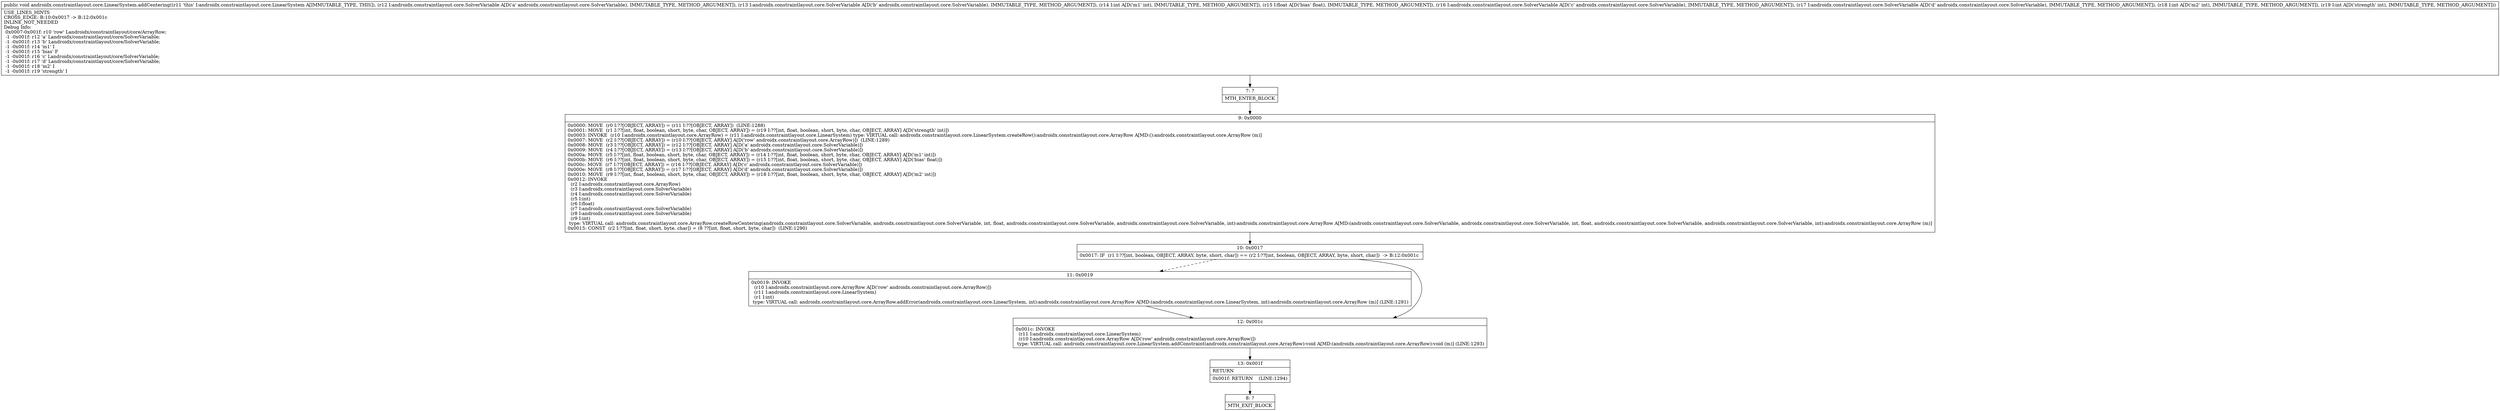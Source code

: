 digraph "CFG forandroidx.constraintlayout.core.LinearSystem.addCentering(Landroidx\/constraintlayout\/core\/SolverVariable;Landroidx\/constraintlayout\/core\/SolverVariable;IFLandroidx\/constraintlayout\/core\/SolverVariable;Landroidx\/constraintlayout\/core\/SolverVariable;II)V" {
Node_7 [shape=record,label="{7\:\ ?|MTH_ENTER_BLOCK\l}"];
Node_9 [shape=record,label="{9\:\ 0x0000|0x0000: MOVE  (r0 I:??[OBJECT, ARRAY]) = (r11 I:??[OBJECT, ARRAY])  (LINE:1288)\l0x0001: MOVE  (r1 I:??[int, float, boolean, short, byte, char, OBJECT, ARRAY]) = (r19 I:??[int, float, boolean, short, byte, char, OBJECT, ARRAY] A[D('strength' int)]) \l0x0003: INVOKE  (r10 I:androidx.constraintlayout.core.ArrayRow) = (r11 I:androidx.constraintlayout.core.LinearSystem) type: VIRTUAL call: androidx.constraintlayout.core.LinearSystem.createRow():androidx.constraintlayout.core.ArrayRow A[MD:():androidx.constraintlayout.core.ArrayRow (m)]\l0x0007: MOVE  (r2 I:??[OBJECT, ARRAY]) = (r10 I:??[OBJECT, ARRAY] A[D('row' androidx.constraintlayout.core.ArrayRow)])  (LINE:1289)\l0x0008: MOVE  (r3 I:??[OBJECT, ARRAY]) = (r12 I:??[OBJECT, ARRAY] A[D('a' androidx.constraintlayout.core.SolverVariable)]) \l0x0009: MOVE  (r4 I:??[OBJECT, ARRAY]) = (r13 I:??[OBJECT, ARRAY] A[D('b' androidx.constraintlayout.core.SolverVariable)]) \l0x000a: MOVE  (r5 I:??[int, float, boolean, short, byte, char, OBJECT, ARRAY]) = (r14 I:??[int, float, boolean, short, byte, char, OBJECT, ARRAY] A[D('m1' int)]) \l0x000b: MOVE  (r6 I:??[int, float, boolean, short, byte, char, OBJECT, ARRAY]) = (r15 I:??[int, float, boolean, short, byte, char, OBJECT, ARRAY] A[D('bias' float)]) \l0x000c: MOVE  (r7 I:??[OBJECT, ARRAY]) = (r16 I:??[OBJECT, ARRAY] A[D('c' androidx.constraintlayout.core.SolverVariable)]) \l0x000e: MOVE  (r8 I:??[OBJECT, ARRAY]) = (r17 I:??[OBJECT, ARRAY] A[D('d' androidx.constraintlayout.core.SolverVariable)]) \l0x0010: MOVE  (r9 I:??[int, float, boolean, short, byte, char, OBJECT, ARRAY]) = (r18 I:??[int, float, boolean, short, byte, char, OBJECT, ARRAY] A[D('m2' int)]) \l0x0012: INVOKE  \l  (r2 I:androidx.constraintlayout.core.ArrayRow)\l  (r3 I:androidx.constraintlayout.core.SolverVariable)\l  (r4 I:androidx.constraintlayout.core.SolverVariable)\l  (r5 I:int)\l  (r6 I:float)\l  (r7 I:androidx.constraintlayout.core.SolverVariable)\l  (r8 I:androidx.constraintlayout.core.SolverVariable)\l  (r9 I:int)\l type: VIRTUAL call: androidx.constraintlayout.core.ArrayRow.createRowCentering(androidx.constraintlayout.core.SolverVariable, androidx.constraintlayout.core.SolverVariable, int, float, androidx.constraintlayout.core.SolverVariable, androidx.constraintlayout.core.SolverVariable, int):androidx.constraintlayout.core.ArrayRow A[MD:(androidx.constraintlayout.core.SolverVariable, androidx.constraintlayout.core.SolverVariable, int, float, androidx.constraintlayout.core.SolverVariable, androidx.constraintlayout.core.SolverVariable, int):androidx.constraintlayout.core.ArrayRow (m)]\l0x0015: CONST  (r2 I:??[int, float, short, byte, char]) = (8 ??[int, float, short, byte, char])  (LINE:1290)\l}"];
Node_10 [shape=record,label="{10\:\ 0x0017|0x0017: IF  (r1 I:??[int, boolean, OBJECT, ARRAY, byte, short, char]) == (r2 I:??[int, boolean, OBJECT, ARRAY, byte, short, char])  \-\> B:12:0x001c \l}"];
Node_11 [shape=record,label="{11\:\ 0x0019|0x0019: INVOKE  \l  (r10 I:androidx.constraintlayout.core.ArrayRow A[D('row' androidx.constraintlayout.core.ArrayRow)])\l  (r11 I:androidx.constraintlayout.core.LinearSystem)\l  (r1 I:int)\l type: VIRTUAL call: androidx.constraintlayout.core.ArrayRow.addError(androidx.constraintlayout.core.LinearSystem, int):androidx.constraintlayout.core.ArrayRow A[MD:(androidx.constraintlayout.core.LinearSystem, int):androidx.constraintlayout.core.ArrayRow (m)] (LINE:1291)\l}"];
Node_12 [shape=record,label="{12\:\ 0x001c|0x001c: INVOKE  \l  (r11 I:androidx.constraintlayout.core.LinearSystem)\l  (r10 I:androidx.constraintlayout.core.ArrayRow A[D('row' androidx.constraintlayout.core.ArrayRow)])\l type: VIRTUAL call: androidx.constraintlayout.core.LinearSystem.addConstraint(androidx.constraintlayout.core.ArrayRow):void A[MD:(androidx.constraintlayout.core.ArrayRow):void (m)] (LINE:1293)\l}"];
Node_13 [shape=record,label="{13\:\ 0x001f|RETURN\l|0x001f: RETURN    (LINE:1294)\l}"];
Node_8 [shape=record,label="{8\:\ ?|MTH_EXIT_BLOCK\l}"];
MethodNode[shape=record,label="{public void androidx.constraintlayout.core.LinearSystem.addCentering((r11 'this' I:androidx.constraintlayout.core.LinearSystem A[IMMUTABLE_TYPE, THIS]), (r12 I:androidx.constraintlayout.core.SolverVariable A[D('a' androidx.constraintlayout.core.SolverVariable), IMMUTABLE_TYPE, METHOD_ARGUMENT]), (r13 I:androidx.constraintlayout.core.SolverVariable A[D('b' androidx.constraintlayout.core.SolverVariable), IMMUTABLE_TYPE, METHOD_ARGUMENT]), (r14 I:int A[D('m1' int), IMMUTABLE_TYPE, METHOD_ARGUMENT]), (r15 I:float A[D('bias' float), IMMUTABLE_TYPE, METHOD_ARGUMENT]), (r16 I:androidx.constraintlayout.core.SolverVariable A[D('c' androidx.constraintlayout.core.SolverVariable), IMMUTABLE_TYPE, METHOD_ARGUMENT]), (r17 I:androidx.constraintlayout.core.SolverVariable A[D('d' androidx.constraintlayout.core.SolverVariable), IMMUTABLE_TYPE, METHOD_ARGUMENT]), (r18 I:int A[D('m2' int), IMMUTABLE_TYPE, METHOD_ARGUMENT]), (r19 I:int A[D('strength' int), IMMUTABLE_TYPE, METHOD_ARGUMENT]))  | USE_LINES_HINTS\lCROSS_EDGE: B:10:0x0017 \-\> B:12:0x001c\lINLINE_NOT_NEEDED\lDebug Info:\l  0x0007\-0x001f: r10 'row' Landroidx\/constraintlayout\/core\/ArrayRow;\l  \-1 \-0x001f: r12 'a' Landroidx\/constraintlayout\/core\/SolverVariable;\l  \-1 \-0x001f: r13 'b' Landroidx\/constraintlayout\/core\/SolverVariable;\l  \-1 \-0x001f: r14 'm1' I\l  \-1 \-0x001f: r15 'bias' F\l  \-1 \-0x001f: r16 'c' Landroidx\/constraintlayout\/core\/SolverVariable;\l  \-1 \-0x001f: r17 'd' Landroidx\/constraintlayout\/core\/SolverVariable;\l  \-1 \-0x001f: r18 'm2' I\l  \-1 \-0x001f: r19 'strength' I\l}"];
MethodNode -> Node_7;Node_7 -> Node_9;
Node_9 -> Node_10;
Node_10 -> Node_11[style=dashed];
Node_10 -> Node_12;
Node_11 -> Node_12;
Node_12 -> Node_13;
Node_13 -> Node_8;
}

